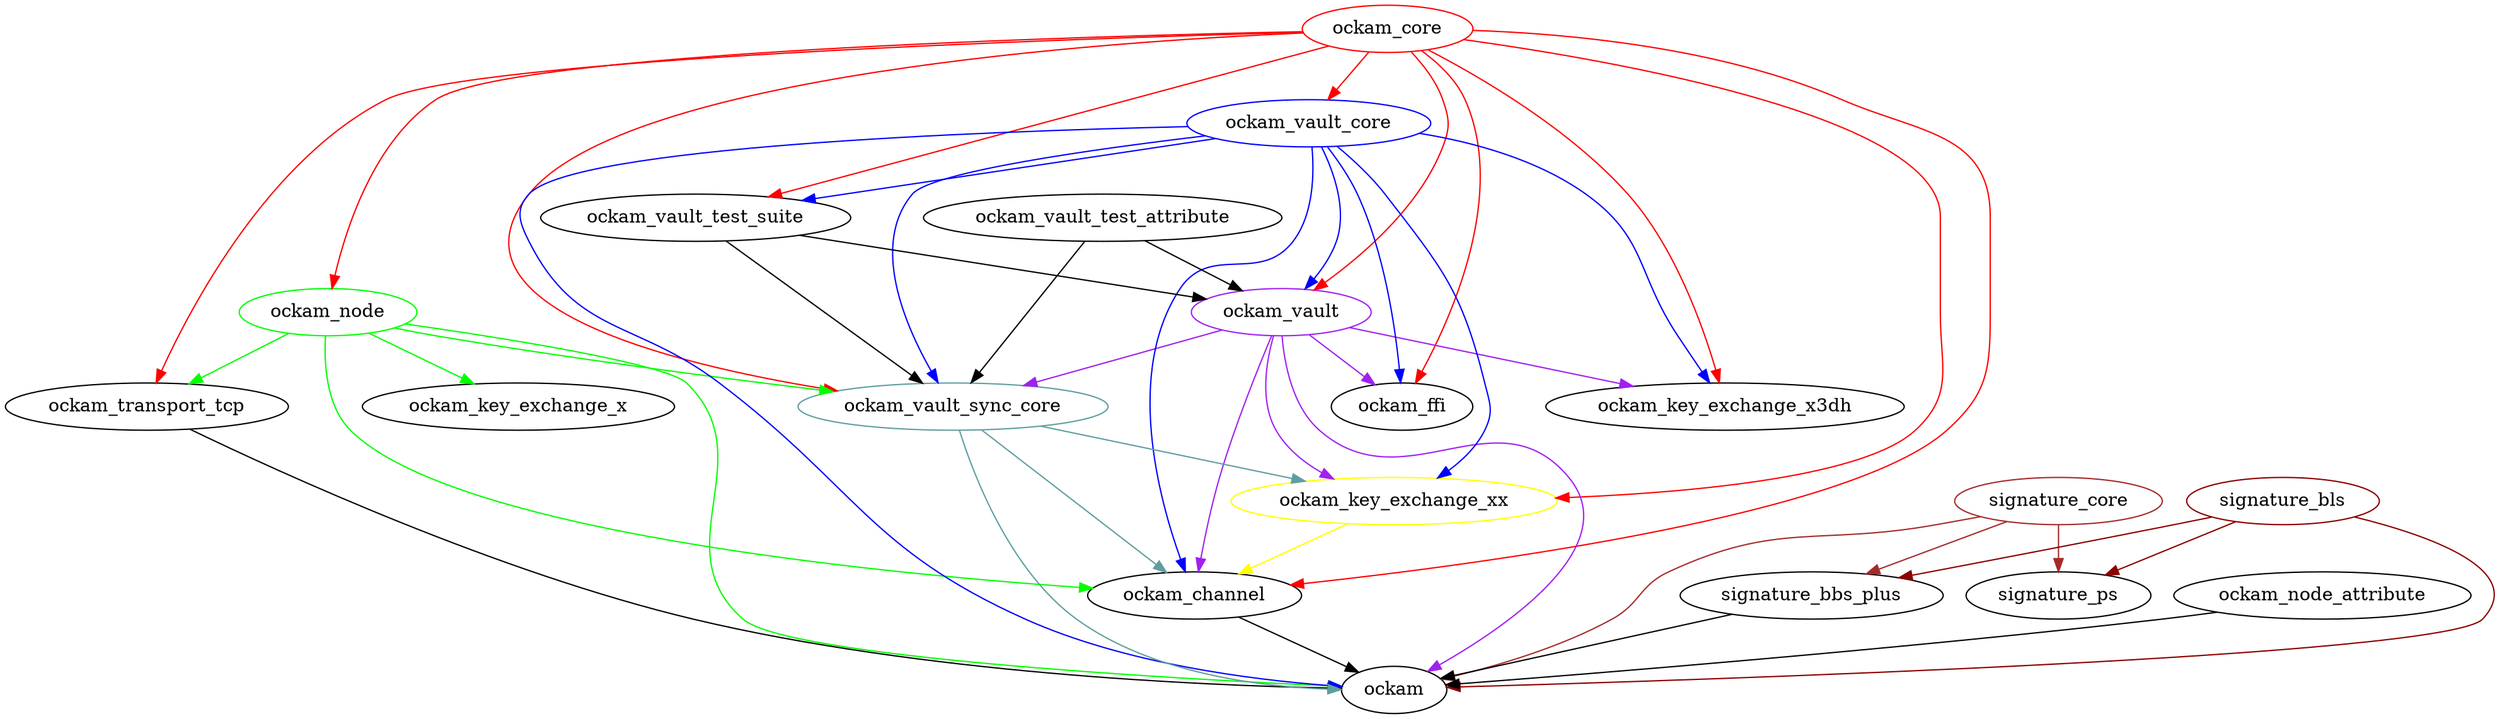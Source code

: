 digraph {
ockam_core [color=red];
ockam_core -> ockam_ffi [color=red];
ockam_core -> ockam_key_exchange_x3dh [color=red];
ockam_core -> ockam_key_exchange_xx [color=red];
ockam_core -> ockam_channel [color=red];
ockam_core -> ockam_node [color=red];
ockam_core -> ockam_vault [color=red];
ockam_core -> ockam_transport_tcp [color=red];
ockam_core -> ockam_vault_core [color=red];
ockam_core -> ockam_vault_sync_core [color=red];
ockam_core -> ockam_vault_test_suite [color=red];

ockam_key_exchange_xx [color=yellow];
ockam_key_exchange_xx -> ockam_channel [color=yellow];

ockam_node [color=green];
ockam_node -> ockam [color=green];
ockam_node -> ockam_key_exchange_x [color=green];
ockam_node -> ockam_channel [color=green];
ockam_node -> ockam_transport_tcp [color=green];
ockam_node -> ockam_vault_sync_core [color=green];

ockam_vault_core [color=blue];
ockam_vault_core -> ockam [color=blue];
ockam_vault_core -> ockam_ffi [color=blue];
ockam_vault_core  -> ockam_key_exchange_x3dh [color=blue];
ockam_vault_core -> ockam_channel [color=blue];
ockam_vault_core  -> ockam_key_exchange_xx [color=blue];
ockam_vault_core -> ockam_vault [color=blue];
ockam_vault_core -> ockam_vault_sync_core [color=blue];
ockam_vault_core -> ockam_vault_test_suite [color=blue];


ockam_vault_sync_core [color=cadetblue];
ockam_vault_sync_core -> ockam [color=cadetblue];
ockam_vault_sync_core -> ockam_key_exchange_xx [color=cadetblue];
ockam_vault_sync_core -> ockam_channel [color=cadetblue];

ockam_vault [color=purple];
ockam_vault -> ockam [color=purple];
ockam_vault -> ockam_ffi [color=purple];
ockam_vault -> ockam_key_exchange_x3dh [color=purple];
ockam_vault -> ockam_key_exchange_xx [color=purple];
ockam_vault -> ockam_channel [color=purple];
ockam_vault -> ockam_vault_sync_core [color=purple];

signature_core [color=brown];
signature_core -> ockam [color=brown];
signature_core -> signature_bbs_plus [color=brown];
signature_core -> signature_ps [color=brown];

signature_bls [color=darkred];
signature_bls -> signature_bbs_plus [color=darkred];
signature_bls -> signature_ps [color=darkred];
signature_bls -> ockam [color=darkred];

ockam_vault_test_suite -> ockam_vault;
ockam_vault_test_suite -> ockam_vault_sync_core;

ockam_vault_test_attribute -> ockam_vault;
ockam_vault_test_attribute -> ockam_vault_sync_core;



ockam_node_attribute -> ockam;

ockam_transport_tcp -> ockam;

ockam_channel -> ockam;

signature_bbs_plus -> ockam;


}
